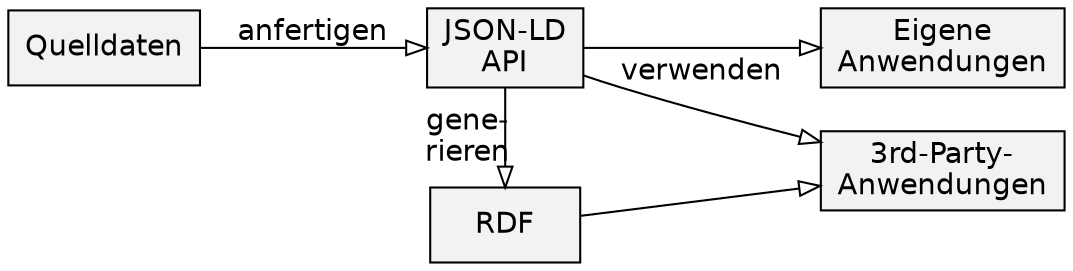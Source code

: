 digraph {
	rankdir=LR
	node[shape=box style=filled fillcolor=gray95 width=1 fontname=helvetica]
	graph[fontname=helvetica]
	edge[fontname=helvetica arrowhead=empty]
	
	db[label="Quelldaten"]
	rdf[label="RDF"]
	json[label="JSON-LD\nAPI"]
	apps[label="Eigene\nAnwendungen"]
	third[label="3rd-Party-\nAnwendungen"]
	
	db->json[label="anfertigen"]
	json->rdf[label="gene-\nrieren" constraint=false]
	json->apps
	json->third[label="verwenden"]
	rdf->third
}